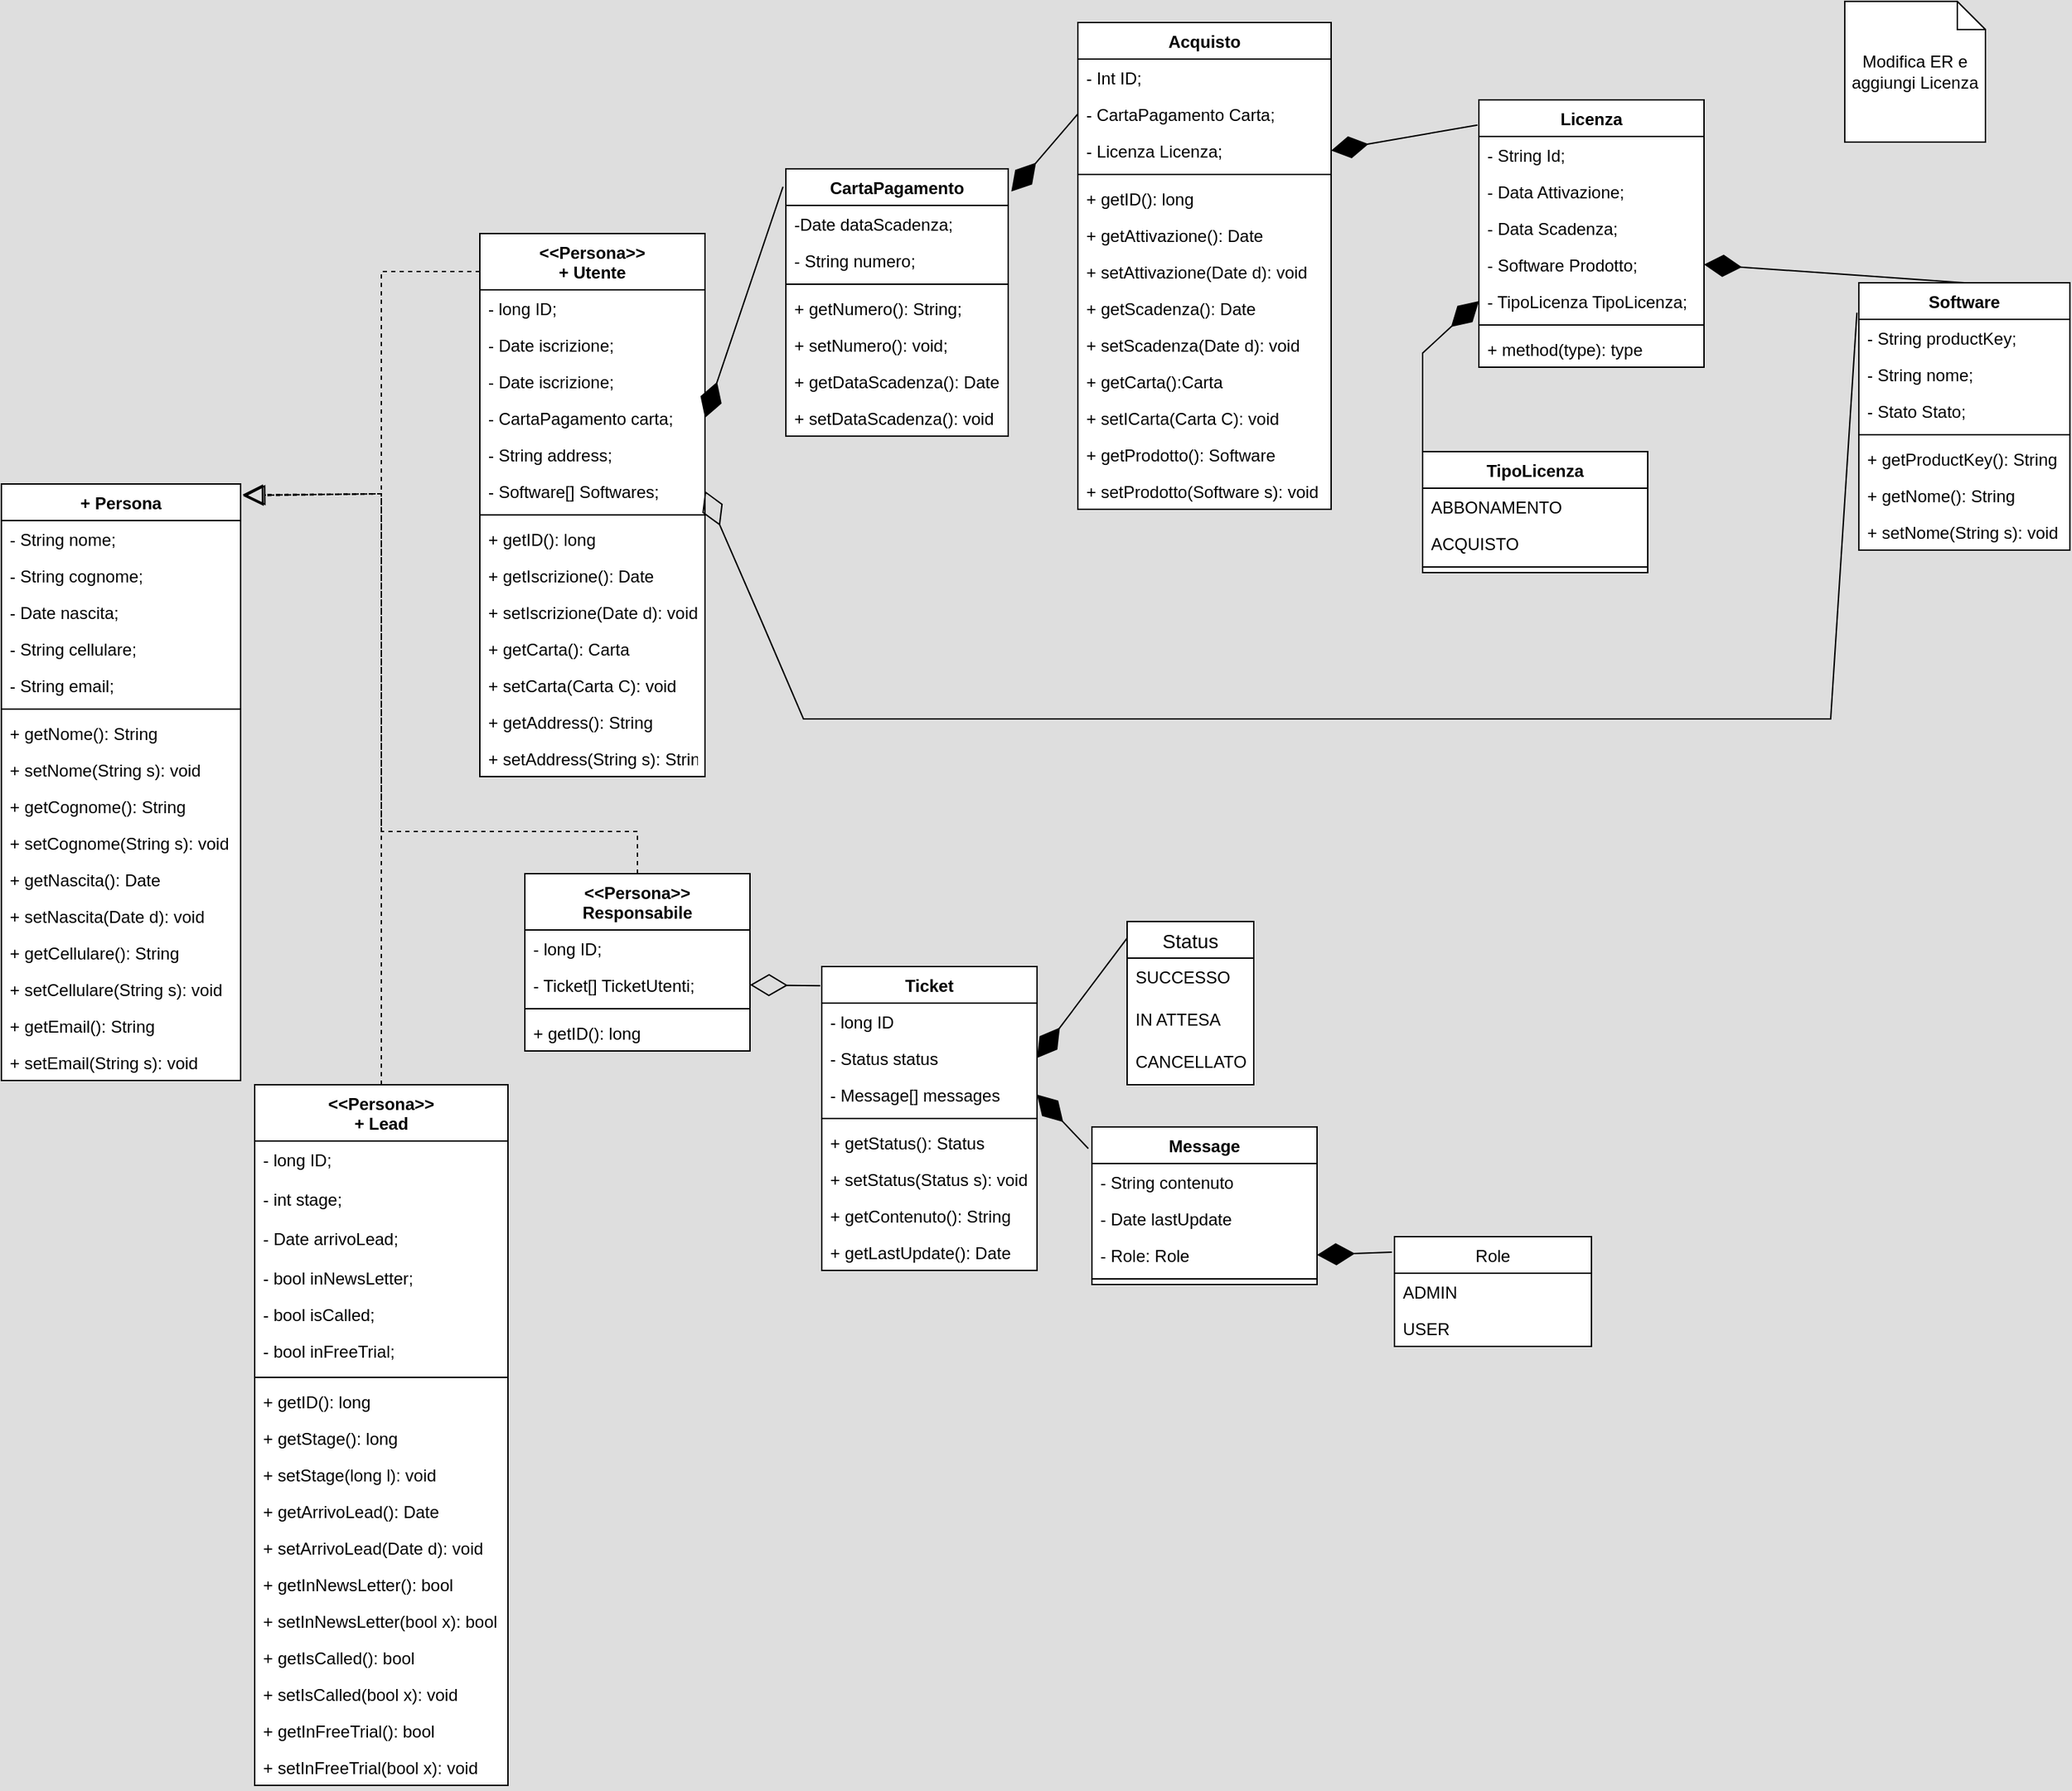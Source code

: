 <mxfile version="20.3.0" type="device" pages="2"><diagram id="IK3vK0G0o9EoGy9rTxzb" name="UML"><mxGraphModel dx="1025" dy="1028" grid="1" gridSize="10" guides="1" tooltips="1" connect="1" arrows="1" fold="1" page="0" pageScale="1" pageWidth="827" pageHeight="1169" background="#DEDEDE" math="0" shadow="0"><root><mxCell id="0"/><mxCell id="1" parent="0"/><mxCell id="DQ0m8PBiavSU6GINNRi6-1" value="+ Persona" style="swimlane;fontStyle=1;align=center;verticalAlign=top;childLayout=stackLayout;horizontal=1;startSize=26;horizontalStack=0;resizeParent=1;resizeParentMax=0;resizeLast=0;collapsible=1;marginBottom=0;swimlaneFillColor=default;" parent="1" vertex="1"><mxGeometry x="30" y="193" width="170" height="424" as="geometry"><mxRectangle x="80" y="110" width="90" height="30" as="alternateBounds"/></mxGeometry></mxCell><mxCell id="DQ0m8PBiavSU6GINNRi6-2" value="- String nome;" style="text;strokeColor=none;fillColor=none;align=left;verticalAlign=top;spacingLeft=4;spacingRight=4;overflow=hidden;rotatable=0;points=[[0,0.5],[1,0.5]];portConstraint=eastwest;" parent="DQ0m8PBiavSU6GINNRi6-1" vertex="1"><mxGeometry y="26" width="170" height="26" as="geometry"/></mxCell><mxCell id="DQ0m8PBiavSU6GINNRi6-8" value="- String cognome;" style="text;strokeColor=none;fillColor=none;align=left;verticalAlign=top;spacingLeft=4;spacingRight=4;overflow=hidden;rotatable=0;points=[[0,0.5],[1,0.5]];portConstraint=eastwest;" parent="DQ0m8PBiavSU6GINNRi6-1" vertex="1"><mxGeometry y="52" width="170" height="26" as="geometry"/></mxCell><mxCell id="DQ0m8PBiavSU6GINNRi6-6" value="- Date nascita;" style="text;strokeColor=none;fillColor=none;align=left;verticalAlign=top;spacingLeft=4;spacingRight=4;overflow=hidden;rotatable=0;points=[[0,0.5],[1,0.5]];portConstraint=eastwest;" parent="DQ0m8PBiavSU6GINNRi6-1" vertex="1"><mxGeometry y="78" width="170" height="26" as="geometry"/></mxCell><mxCell id="DQ0m8PBiavSU6GINNRi6-5" value="- String cellulare;" style="text;strokeColor=none;fillColor=none;align=left;verticalAlign=top;spacingLeft=4;spacingRight=4;overflow=hidden;rotatable=0;points=[[0,0.5],[1,0.5]];portConstraint=eastwest;" parent="DQ0m8PBiavSU6GINNRi6-1" vertex="1"><mxGeometry y="104" width="170" height="26" as="geometry"/></mxCell><mxCell id="DQ0m8PBiavSU6GINNRi6-13" value="- String email;" style="text;strokeColor=none;fillColor=none;align=left;verticalAlign=top;spacingLeft=4;spacingRight=4;overflow=hidden;rotatable=0;points=[[0,0.5],[1,0.5]];portConstraint=eastwest;" parent="DQ0m8PBiavSU6GINNRi6-1" vertex="1"><mxGeometry y="130" width="170" height="26" as="geometry"/></mxCell><mxCell id="DQ0m8PBiavSU6GINNRi6-3" value="" style="line;strokeWidth=1;fillColor=none;align=left;verticalAlign=middle;spacingTop=-1;spacingLeft=3;spacingRight=3;rotatable=0;labelPosition=right;points=[];portConstraint=eastwest;strokeColor=inherit;" parent="DQ0m8PBiavSU6GINNRi6-1" vertex="1"><mxGeometry y="156" width="170" height="8" as="geometry"/></mxCell><mxCell id="DQ0m8PBiavSU6GINNRi6-10" value="+ getNome(): String" style="text;strokeColor=none;fillColor=none;align=left;verticalAlign=top;spacingLeft=4;spacingRight=4;overflow=hidden;rotatable=0;points=[[0,0.5],[1,0.5]];portConstraint=eastwest;" parent="DQ0m8PBiavSU6GINNRi6-1" vertex="1"><mxGeometry y="164" width="170" height="26" as="geometry"/></mxCell><mxCell id="DQ0m8PBiavSU6GINNRi6-11" value="+ setNome(String s): void" style="text;strokeColor=none;fillColor=none;align=left;verticalAlign=top;spacingLeft=4;spacingRight=4;overflow=hidden;rotatable=0;points=[[0,0.5],[1,0.5]];portConstraint=eastwest;" parent="DQ0m8PBiavSU6GINNRi6-1" vertex="1"><mxGeometry y="190" width="170" height="26" as="geometry"/></mxCell><mxCell id="DQ0m8PBiavSU6GINNRi6-15" value="+ getCognome(): String" style="text;strokeColor=none;fillColor=none;align=left;verticalAlign=top;spacingLeft=4;spacingRight=4;overflow=hidden;rotatable=0;points=[[0,0.5],[1,0.5]];portConstraint=eastwest;" parent="DQ0m8PBiavSU6GINNRi6-1" vertex="1"><mxGeometry y="216" width="170" height="26" as="geometry"/></mxCell><mxCell id="DQ0m8PBiavSU6GINNRi6-16" value="+ setCognome(String s): void" style="text;strokeColor=none;fillColor=none;align=left;verticalAlign=top;spacingLeft=4;spacingRight=4;overflow=hidden;rotatable=0;points=[[0,0.5],[1,0.5]];portConstraint=eastwest;" parent="DQ0m8PBiavSU6GINNRi6-1" vertex="1"><mxGeometry y="242" width="170" height="26" as="geometry"/></mxCell><mxCell id="DQ0m8PBiavSU6GINNRi6-17" value="+ getNascita(): Date" style="text;strokeColor=none;fillColor=none;align=left;verticalAlign=top;spacingLeft=4;spacingRight=4;overflow=hidden;rotatable=0;points=[[0,0.5],[1,0.5]];portConstraint=eastwest;" parent="DQ0m8PBiavSU6GINNRi6-1" vertex="1"><mxGeometry y="268" width="170" height="26" as="geometry"/></mxCell><mxCell id="DQ0m8PBiavSU6GINNRi6-18" value="+ setNascita(Date d): void" style="text;strokeColor=none;fillColor=none;align=left;verticalAlign=top;spacingLeft=4;spacingRight=4;overflow=hidden;rotatable=0;points=[[0,0.5],[1,0.5]];portConstraint=eastwest;" parent="DQ0m8PBiavSU6GINNRi6-1" vertex="1"><mxGeometry y="294" width="170" height="26" as="geometry"/></mxCell><mxCell id="DQ0m8PBiavSU6GINNRi6-19" value="+ getCellulare(): String" style="text;strokeColor=none;fillColor=none;align=left;verticalAlign=top;spacingLeft=4;spacingRight=4;overflow=hidden;rotatable=0;points=[[0,0.5],[1,0.5]];portConstraint=eastwest;" parent="DQ0m8PBiavSU6GINNRi6-1" vertex="1"><mxGeometry y="320" width="170" height="26" as="geometry"/></mxCell><mxCell id="DQ0m8PBiavSU6GINNRi6-20" value="+ setCellulare(String s): void" style="text;strokeColor=none;fillColor=none;align=left;verticalAlign=top;spacingLeft=4;spacingRight=4;overflow=hidden;rotatable=0;points=[[0,0.5],[1,0.5]];portConstraint=eastwest;" parent="DQ0m8PBiavSU6GINNRi6-1" vertex="1"><mxGeometry y="346" width="170" height="26" as="geometry"/></mxCell><mxCell id="DQ0m8PBiavSU6GINNRi6-21" value="+ getEmail(): String" style="text;strokeColor=none;fillColor=none;align=left;verticalAlign=top;spacingLeft=4;spacingRight=4;overflow=hidden;rotatable=0;points=[[0,0.5],[1,0.5]];portConstraint=eastwest;" parent="DQ0m8PBiavSU6GINNRi6-1" vertex="1"><mxGeometry y="372" width="170" height="26" as="geometry"/></mxCell><mxCell id="DQ0m8PBiavSU6GINNRi6-22" value="+ setEmail(String s): void" style="text;strokeColor=none;fillColor=none;align=left;verticalAlign=top;spacingLeft=4;spacingRight=4;overflow=hidden;rotatable=0;points=[[0,0.5],[1,0.5]];portConstraint=eastwest;" parent="DQ0m8PBiavSU6GINNRi6-1" vertex="1"><mxGeometry y="398" width="170" height="26" as="geometry"/></mxCell><mxCell id="DQ0m8PBiavSU6GINNRi6-25" value="&lt;&lt;Persona&gt;&gt;&#10;+ Utente" style="swimlane;fontStyle=1;align=center;verticalAlign=top;childLayout=stackLayout;horizontal=1;startSize=40;horizontalStack=0;resizeParent=1;resizeParentMax=0;resizeLast=0;collapsible=1;marginBottom=0;fillColor=#FFFFFF;gradientColor=none;swimlaneFillColor=default;" parent="1" vertex="1"><mxGeometry x="370" y="15" width="160" height="386" as="geometry"/></mxCell><mxCell id="DQ0m8PBiavSU6GINNRi6-31" value="- long ID;" style="text;strokeColor=none;fillColor=none;align=left;verticalAlign=top;spacingLeft=4;spacingRight=4;overflow=hidden;rotatable=0;points=[[0,0.5],[1,0.5]];portConstraint=eastwest;" parent="DQ0m8PBiavSU6GINNRi6-25" vertex="1"><mxGeometry y="40" width="160" height="26" as="geometry"/></mxCell><mxCell id="DQ0m8PBiavSU6GINNRi6-26" value="- Date iscrizione;" style="text;align=left;verticalAlign=top;spacingLeft=4;spacingRight=4;overflow=hidden;rotatable=0;points=[[0,0.5],[1,0.5]];portConstraint=eastwest;" parent="DQ0m8PBiavSU6GINNRi6-25" vertex="1"><mxGeometry y="66" width="160" height="26" as="geometry"/></mxCell><mxCell id="DQ0m8PBiavSU6GINNRi6-55" value="- Date iscrizione;" style="text;strokeColor=none;fillColor=none;align=left;verticalAlign=top;spacingLeft=4;spacingRight=4;overflow=hidden;rotatable=0;points=[[0,0.5],[1,0.5]];portConstraint=eastwest;" parent="DQ0m8PBiavSU6GINNRi6-25" vertex="1"><mxGeometry y="92" width="160" height="26" as="geometry"/></mxCell><mxCell id="DQ0m8PBiavSU6GINNRi6-65" value="- CartaPagamento carta;" style="text;strokeColor=none;fillColor=none;align=left;verticalAlign=top;spacingLeft=4;spacingRight=4;overflow=hidden;rotatable=0;points=[[0,0.5],[1,0.5]];portConstraint=eastwest;" parent="DQ0m8PBiavSU6GINNRi6-25" vertex="1"><mxGeometry y="118" width="160" height="26" as="geometry"/></mxCell><mxCell id="DQ0m8PBiavSU6GINNRi6-12" value="- String address;" style="text;strokeColor=none;fillColor=none;align=left;verticalAlign=top;spacingLeft=4;spacingRight=4;overflow=hidden;rotatable=0;points=[[0,0.5],[1,0.5]];portConstraint=eastwest;" parent="DQ0m8PBiavSU6GINNRi6-25" vertex="1"><mxGeometry y="144" width="160" height="26" as="geometry"/></mxCell><mxCell id="0s8G2xlcsdHce_y0u6r5-20" value="- Software[] Softwares;" style="text;strokeColor=none;fillColor=none;align=left;verticalAlign=top;spacingLeft=4;spacingRight=4;overflow=hidden;rotatable=0;points=[[0,0.5],[1,0.5]];portConstraint=eastwest;" parent="DQ0m8PBiavSU6GINNRi6-25" vertex="1"><mxGeometry y="170" width="160" height="26" as="geometry"/></mxCell><mxCell id="DQ0m8PBiavSU6GINNRi6-27" value="" style="line;strokeWidth=1;fillColor=none;align=left;verticalAlign=middle;spacingTop=-1;spacingLeft=3;spacingRight=3;rotatable=0;labelPosition=right;points=[];portConstraint=eastwest;strokeColor=inherit;" parent="DQ0m8PBiavSU6GINNRi6-25" vertex="1"><mxGeometry y="196" width="160" height="8" as="geometry"/></mxCell><mxCell id="DQ0m8PBiavSU6GINNRi6-32" value="+ getID(): long" style="text;strokeColor=none;fillColor=none;align=left;verticalAlign=top;spacingLeft=4;spacingRight=4;overflow=hidden;rotatable=0;points=[[0,0.5],[1,0.5]];portConstraint=eastwest;" parent="DQ0m8PBiavSU6GINNRi6-25" vertex="1"><mxGeometry y="204" width="160" height="26" as="geometry"/></mxCell><mxCell id="DQ0m8PBiavSU6GINNRi6-28" value="+ getIscrizione(): Date" style="text;strokeColor=none;fillColor=none;align=left;verticalAlign=top;spacingLeft=4;spacingRight=4;overflow=hidden;rotatable=0;points=[[0,0.5],[1,0.5]];portConstraint=eastwest;" parent="DQ0m8PBiavSU6GINNRi6-25" vertex="1"><mxGeometry y="230" width="160" height="26" as="geometry"/></mxCell><mxCell id="DQ0m8PBiavSU6GINNRi6-33" value="+ setIscrizione(Date d): void" style="text;strokeColor=none;fillColor=none;align=left;verticalAlign=top;spacingLeft=4;spacingRight=4;overflow=hidden;rotatable=0;points=[[0,0.5],[1,0.5]];portConstraint=eastwest;" parent="DQ0m8PBiavSU6GINNRi6-25" vertex="1"><mxGeometry y="256" width="160" height="26" as="geometry"/></mxCell><mxCell id="DQ0m8PBiavSU6GINNRi6-90" value="+ getCarta(): Carta" style="text;strokeColor=none;fillColor=none;align=left;verticalAlign=top;spacingLeft=4;spacingRight=4;overflow=hidden;rotatable=0;points=[[0,0.5],[1,0.5]];portConstraint=eastwest;" parent="DQ0m8PBiavSU6GINNRi6-25" vertex="1"><mxGeometry y="282" width="160" height="26" as="geometry"/></mxCell><mxCell id="DQ0m8PBiavSU6GINNRi6-91" value="+ setCarta(Carta C): void" style="text;strokeColor=none;fillColor=none;align=left;verticalAlign=top;spacingLeft=4;spacingRight=4;overflow=hidden;rotatable=0;points=[[0,0.5],[1,0.5]];portConstraint=eastwest;" parent="DQ0m8PBiavSU6GINNRi6-25" vertex="1"><mxGeometry y="308" width="160" height="26" as="geometry"/></mxCell><mxCell id="DQ0m8PBiavSU6GINNRi6-23" value="+ getAddress(): String" style="text;strokeColor=none;fillColor=none;align=left;verticalAlign=top;spacingLeft=4;spacingRight=4;overflow=hidden;rotatable=0;points=[[0,0.5],[1,0.5]];portConstraint=eastwest;" parent="DQ0m8PBiavSU6GINNRi6-25" vertex="1"><mxGeometry y="334" width="160" height="26" as="geometry"/></mxCell><mxCell id="DQ0m8PBiavSU6GINNRi6-24" value="+ setAddress(String s): String" style="text;strokeColor=none;fillColor=none;align=left;verticalAlign=top;spacingLeft=4;spacingRight=4;overflow=hidden;rotatable=0;points=[[0,0.5],[1,0.5]];portConstraint=eastwest;" parent="DQ0m8PBiavSU6GINNRi6-25" vertex="1"><mxGeometry y="360" width="160" height="26" as="geometry"/></mxCell><mxCell id="DQ0m8PBiavSU6GINNRi6-29" value="" style="endArrow=block;dashed=1;endFill=0;endSize=12;html=1;rounded=0;exitX=0;exitY=0.07;exitDx=0;exitDy=0;exitPerimeter=0;entryX=1.008;entryY=0.018;entryDx=0;entryDy=0;entryPerimeter=0;" parent="1" source="DQ0m8PBiavSU6GINNRi6-25" target="DQ0m8PBiavSU6GINNRi6-1" edge="1"><mxGeometry width="160" relative="1" as="geometry"><mxPoint x="240" y="390" as="sourcePoint"/><mxPoint x="240" y="210" as="targetPoint"/><Array as="points"><mxPoint x="300" y="42"/><mxPoint x="300" y="200"/></Array></mxGeometry></mxCell><mxCell id="DQ0m8PBiavSU6GINNRi6-34" value="&lt;&lt;Persona&gt;&gt;&#10;+ Lead" style="swimlane;fontStyle=1;align=center;verticalAlign=top;childLayout=stackLayout;horizontal=1;startSize=40;horizontalStack=0;resizeParent=1;resizeParentMax=0;resizeLast=0;collapsible=1;marginBottom=0;swimlaneFillColor=default;" parent="1" vertex="1"><mxGeometry x="210" y="620" width="180" height="498" as="geometry"/></mxCell><mxCell id="DQ0m8PBiavSU6GINNRi6-45" value="- long ID;" style="text;strokeColor=none;fillColor=none;align=left;verticalAlign=top;spacingLeft=4;spacingRight=4;overflow=hidden;rotatable=0;points=[[0,0.5],[1,0.5]];portConstraint=eastwest;" parent="DQ0m8PBiavSU6GINNRi6-34" vertex="1"><mxGeometry y="40" width="180" height="28" as="geometry"/></mxCell><mxCell id="DQ0m8PBiavSU6GINNRi6-41" value="- int stage;" style="text;strokeColor=none;fillColor=none;align=left;verticalAlign=top;spacingLeft=4;spacingRight=4;overflow=hidden;rotatable=0;points=[[0,0.5],[1,0.5]];portConstraint=eastwest;" parent="DQ0m8PBiavSU6GINNRi6-34" vertex="1"><mxGeometry y="68" width="180" height="28" as="geometry"/></mxCell><mxCell id="DQ0m8PBiavSU6GINNRi6-42" value="- Date arrivoLead;" style="text;strokeColor=none;fillColor=none;align=left;verticalAlign=top;spacingLeft=4;spacingRight=4;overflow=hidden;rotatable=0;points=[[0,0.5],[1,0.5]];portConstraint=eastwest;" parent="DQ0m8PBiavSU6GINNRi6-34" vertex="1"><mxGeometry y="96" width="180" height="28" as="geometry"/></mxCell><mxCell id="DQ0m8PBiavSU6GINNRi6-35" value="- bool inNewsLetter;" style="text;strokeColor=none;fillColor=none;align=left;verticalAlign=top;spacingLeft=4;spacingRight=4;overflow=hidden;rotatable=0;points=[[0,0.5],[1,0.5]];portConstraint=eastwest;" parent="DQ0m8PBiavSU6GINNRi6-34" vertex="1"><mxGeometry y="124" width="180" height="26" as="geometry"/></mxCell><mxCell id="DQ0m8PBiavSU6GINNRi6-40" value="- bool isCalled;" style="text;strokeColor=none;fillColor=none;align=left;verticalAlign=top;spacingLeft=4;spacingRight=4;overflow=hidden;rotatable=0;points=[[0,0.5],[1,0.5]];portConstraint=eastwest;" parent="DQ0m8PBiavSU6GINNRi6-34" vertex="1"><mxGeometry y="150" width="180" height="26" as="geometry"/></mxCell><mxCell id="DQ0m8PBiavSU6GINNRi6-39" value="- bool inFreeTrial;" style="text;strokeColor=none;fillColor=none;align=left;verticalAlign=top;spacingLeft=4;spacingRight=4;overflow=hidden;rotatable=0;points=[[0,0.5],[1,0.5]];portConstraint=eastwest;" parent="DQ0m8PBiavSU6GINNRi6-34" vertex="1"><mxGeometry y="176" width="180" height="28" as="geometry"/></mxCell><mxCell id="DQ0m8PBiavSU6GINNRi6-36" value="" style="line;strokeWidth=1;fillColor=none;align=left;verticalAlign=middle;spacingTop=-1;spacingLeft=3;spacingRight=3;rotatable=0;labelPosition=right;points=[];portConstraint=eastwest;strokeColor=inherit;" parent="DQ0m8PBiavSU6GINNRi6-34" vertex="1"><mxGeometry y="204" width="180" height="8" as="geometry"/></mxCell><mxCell id="DQ0m8PBiavSU6GINNRi6-46" value="+ getID(): long" style="text;strokeColor=none;fillColor=none;align=left;verticalAlign=top;spacingLeft=4;spacingRight=4;overflow=hidden;rotatable=0;points=[[0,0.5],[1,0.5]];portConstraint=eastwest;" parent="DQ0m8PBiavSU6GINNRi6-34" vertex="1"><mxGeometry y="212" width="180" height="26" as="geometry"/></mxCell><mxCell id="DQ0m8PBiavSU6GINNRi6-37" value="+ getStage(): long" style="text;strokeColor=none;fillColor=none;align=left;verticalAlign=top;spacingLeft=4;spacingRight=4;overflow=hidden;rotatable=0;points=[[0,0.5],[1,0.5]];portConstraint=eastwest;" parent="DQ0m8PBiavSU6GINNRi6-34" vertex="1"><mxGeometry y="238" width="180" height="26" as="geometry"/></mxCell><mxCell id="DQ0m8PBiavSU6GINNRi6-47" value="+ setStage(long l): void" style="text;strokeColor=none;fillColor=none;align=left;verticalAlign=top;spacingLeft=4;spacingRight=4;overflow=hidden;rotatable=0;points=[[0,0.5],[1,0.5]];portConstraint=eastwest;" parent="DQ0m8PBiavSU6GINNRi6-34" vertex="1"><mxGeometry y="264" width="180" height="26" as="geometry"/></mxCell><mxCell id="DQ0m8PBiavSU6GINNRi6-44" value="+ getArrivoLead(): Date" style="text;strokeColor=none;fillColor=none;align=left;verticalAlign=top;spacingLeft=4;spacingRight=4;overflow=hidden;rotatable=0;points=[[0,0.5],[1,0.5]];portConstraint=eastwest;" parent="DQ0m8PBiavSU6GINNRi6-34" vertex="1"><mxGeometry y="290" width="180" height="26" as="geometry"/></mxCell><mxCell id="DQ0m8PBiavSU6GINNRi6-48" value="+ setArrivoLead(Date d): void" style="text;strokeColor=none;fillColor=none;align=left;verticalAlign=top;spacingLeft=4;spacingRight=4;overflow=hidden;rotatable=0;points=[[0,0.5],[1,0.5]];portConstraint=eastwest;" parent="DQ0m8PBiavSU6GINNRi6-34" vertex="1"><mxGeometry y="316" width="180" height="26" as="geometry"/></mxCell><mxCell id="DQ0m8PBiavSU6GINNRi6-49" value="+ getInNewsLetter(): bool" style="text;strokeColor=none;fillColor=none;align=left;verticalAlign=top;spacingLeft=4;spacingRight=4;overflow=hidden;rotatable=0;points=[[0,0.5],[1,0.5]];portConstraint=eastwest;" parent="DQ0m8PBiavSU6GINNRi6-34" vertex="1"><mxGeometry y="342" width="180" height="26" as="geometry"/></mxCell><mxCell id="DQ0m8PBiavSU6GINNRi6-50" value="+ setInNewsLetter(bool x): bool" style="text;strokeColor=none;fillColor=none;align=left;verticalAlign=top;spacingLeft=4;spacingRight=4;overflow=hidden;rotatable=0;points=[[0,0.5],[1,0.5]];portConstraint=eastwest;" parent="DQ0m8PBiavSU6GINNRi6-34" vertex="1"><mxGeometry y="368" width="180" height="26" as="geometry"/></mxCell><mxCell id="DQ0m8PBiavSU6GINNRi6-51" value="+ getIsCalled(): bool" style="text;strokeColor=none;fillColor=none;align=left;verticalAlign=top;spacingLeft=4;spacingRight=4;overflow=hidden;rotatable=0;points=[[0,0.5],[1,0.5]];portConstraint=eastwest;" parent="DQ0m8PBiavSU6GINNRi6-34" vertex="1"><mxGeometry y="394" width="180" height="26" as="geometry"/></mxCell><mxCell id="DQ0m8PBiavSU6GINNRi6-52" value="+ setIsCalled(bool x): void" style="text;strokeColor=none;fillColor=none;align=left;verticalAlign=top;spacingLeft=4;spacingRight=4;overflow=hidden;rotatable=0;points=[[0,0.5],[1,0.5]];portConstraint=eastwest;" parent="DQ0m8PBiavSU6GINNRi6-34" vertex="1"><mxGeometry y="420" width="180" height="26" as="geometry"/></mxCell><mxCell id="DQ0m8PBiavSU6GINNRi6-54" value="+ getInFreeTrial(): bool" style="text;strokeColor=none;fillColor=none;align=left;verticalAlign=top;spacingLeft=4;spacingRight=4;overflow=hidden;rotatable=0;points=[[0,0.5],[1,0.5]];portConstraint=eastwest;" parent="DQ0m8PBiavSU6GINNRi6-34" vertex="1"><mxGeometry y="446" width="180" height="26" as="geometry"/></mxCell><mxCell id="DQ0m8PBiavSU6GINNRi6-53" value="+ setInFreeTrial(bool x): void" style="text;strokeColor=none;fillColor=none;align=left;verticalAlign=top;spacingLeft=4;spacingRight=4;overflow=hidden;rotatable=0;points=[[0,0.5],[1,0.5]];portConstraint=eastwest;" parent="DQ0m8PBiavSU6GINNRi6-34" vertex="1"><mxGeometry y="472" width="180" height="26" as="geometry"/></mxCell><mxCell id="DQ0m8PBiavSU6GINNRi6-43" value="" style="endArrow=block;dashed=1;endFill=0;endSize=12;html=1;rounded=0;entryX=1.01;entryY=0.02;entryDx=0;entryDy=0;entryPerimeter=0;" parent="1" source="DQ0m8PBiavSU6GINNRi6-34" target="DQ0m8PBiavSU6GINNRi6-1" edge="1"><mxGeometry width="160" relative="1" as="geometry"><mxPoint x="240" y="380" as="sourcePoint"/><mxPoint x="400" y="380" as="targetPoint"/><Array as="points"><mxPoint x="300" y="200"/></Array></mxGeometry></mxCell><mxCell id="DQ0m8PBiavSU6GINNRi6-56" value="CartaPagamento" style="swimlane;fontStyle=1;childLayout=stackLayout;horizontal=1;startSize=26;fillColor=default;horizontalStack=0;resizeParent=1;resizeParentMax=0;resizeLast=0;collapsible=1;marginBottom=0;swimlaneFillColor=default;" parent="1" vertex="1"><mxGeometry x="587.5" y="-31" width="158" height="190" as="geometry"/></mxCell><mxCell id="DQ0m8PBiavSU6GINNRi6-57" value="-Date dataScadenza;" style="text;strokeColor=none;fillColor=none;align=left;verticalAlign=top;spacingLeft=4;spacingRight=4;overflow=hidden;rotatable=0;points=[[0,0.5],[1,0.5]];portConstraint=eastwest;" parent="DQ0m8PBiavSU6GINNRi6-56" vertex="1"><mxGeometry y="26" width="158" height="26" as="geometry"/></mxCell><mxCell id="DQ0m8PBiavSU6GINNRi6-58" value="- String numero;" style="text;strokeColor=none;fillColor=none;align=left;verticalAlign=top;spacingLeft=4;spacingRight=4;overflow=hidden;rotatable=0;points=[[0,0.5],[1,0.5]];portConstraint=eastwest;" parent="DQ0m8PBiavSU6GINNRi6-56" vertex="1"><mxGeometry y="52" width="158" height="26" as="geometry"/></mxCell><mxCell id="DQ0m8PBiavSU6GINNRi6-61" value="" style="line;strokeWidth=1;fillColor=none;align=left;verticalAlign=middle;spacingTop=-1;spacingLeft=3;spacingRight=3;rotatable=0;labelPosition=right;points=[];portConstraint=eastwest;strokeColor=inherit;" parent="DQ0m8PBiavSU6GINNRi6-56" vertex="1"><mxGeometry y="78" width="158" height="8" as="geometry"/></mxCell><mxCell id="DQ0m8PBiavSU6GINNRi6-60" value="+ getNumero(): String;" style="text;strokeColor=none;fillColor=none;align=left;verticalAlign=top;spacingLeft=4;spacingRight=4;overflow=hidden;rotatable=0;points=[[0,0.5],[1,0.5]];portConstraint=eastwest;" parent="DQ0m8PBiavSU6GINNRi6-56" vertex="1"><mxGeometry y="86" width="158" height="26" as="geometry"/></mxCell><mxCell id="DQ0m8PBiavSU6GINNRi6-62" value="+ setNumero(): void;" style="text;strokeColor=none;fillColor=none;align=left;verticalAlign=top;spacingLeft=4;spacingRight=4;overflow=hidden;rotatable=0;points=[[0,0.5],[1,0.5]];portConstraint=eastwest;" parent="DQ0m8PBiavSU6GINNRi6-56" vertex="1"><mxGeometry y="112" width="158" height="26" as="geometry"/></mxCell><mxCell id="DQ0m8PBiavSU6GINNRi6-64" value="+ getDataScadenza(): Date" style="text;strokeColor=none;fillColor=none;align=left;verticalAlign=top;spacingLeft=4;spacingRight=4;overflow=hidden;rotatable=0;points=[[0,0.5],[1,0.5]];portConstraint=eastwest;" parent="DQ0m8PBiavSU6GINNRi6-56" vertex="1"><mxGeometry y="138" width="158" height="26" as="geometry"/></mxCell><mxCell id="DQ0m8PBiavSU6GINNRi6-63" value="+ setDataScadenza(): void" style="text;strokeColor=none;fillColor=none;align=left;verticalAlign=top;spacingLeft=4;spacingRight=4;overflow=hidden;rotatable=0;points=[[0,0.5],[1,0.5]];portConstraint=eastwest;" parent="DQ0m8PBiavSU6GINNRi6-56" vertex="1"><mxGeometry y="164" width="158" height="26" as="geometry"/></mxCell><mxCell id="DQ0m8PBiavSU6GINNRi6-67" value="" style="endArrow=diamondThin;endFill=1;endSize=24;html=1;rounded=0;entryX=1;entryY=0.5;entryDx=0;entryDy=0;exitX=-0.013;exitY=0.067;exitDx=0;exitDy=0;exitPerimeter=0;" parent="1" source="DQ0m8PBiavSU6GINNRi6-56" target="DQ0m8PBiavSU6GINNRi6-65" edge="1"><mxGeometry width="160" relative="1" as="geometry"><mxPoint x="590" y="190" as="sourcePoint"/><mxPoint x="650" y="270" as="targetPoint"/></mxGeometry></mxCell><mxCell id="DQ0m8PBiavSU6GINNRi6-68" value="Software" style="swimlane;fontStyle=1;align=center;verticalAlign=top;childLayout=stackLayout;horizontal=1;startSize=26;horizontalStack=0;resizeParent=1;resizeParentMax=0;resizeLast=0;collapsible=1;marginBottom=0;swimlaneFillColor=default;" parent="1" vertex="1"><mxGeometry x="1350" y="50" width="150" height="190" as="geometry"/></mxCell><mxCell id="DQ0m8PBiavSU6GINNRi6-69" value="- String productKey;" style="text;strokeColor=none;fillColor=none;align=left;verticalAlign=top;spacingLeft=4;spacingRight=4;overflow=hidden;rotatable=0;points=[[0,0.5],[1,0.5]];portConstraint=eastwest;" parent="DQ0m8PBiavSU6GINNRi6-68" vertex="1"><mxGeometry y="26" width="150" height="26" as="geometry"/></mxCell><mxCell id="DQ0m8PBiavSU6GINNRi6-72" value="- String nome;" style="text;strokeColor=none;fillColor=none;align=left;verticalAlign=top;spacingLeft=4;spacingRight=4;overflow=hidden;rotatable=0;points=[[0,0.5],[1,0.5]];portConstraint=eastwest;" parent="DQ0m8PBiavSU6GINNRi6-68" vertex="1"><mxGeometry y="52" width="150" height="26" as="geometry"/></mxCell><mxCell id="Jy9t5RduC4Z_pIyjX_z4-8" value="- Stato Stato;" style="text;strokeColor=none;fillColor=none;align=left;verticalAlign=top;spacingLeft=4;spacingRight=4;overflow=hidden;rotatable=0;points=[[0,0.5],[1,0.5]];portConstraint=eastwest;" vertex="1" parent="DQ0m8PBiavSU6GINNRi6-68"><mxGeometry y="78" width="150" height="26" as="geometry"/></mxCell><mxCell id="DQ0m8PBiavSU6GINNRi6-70" value="" style="line;strokeWidth=1;fillColor=none;align=left;verticalAlign=middle;spacingTop=-1;spacingLeft=3;spacingRight=3;rotatable=0;labelPosition=right;points=[];portConstraint=eastwest;strokeColor=inherit;" parent="DQ0m8PBiavSU6GINNRi6-68" vertex="1"><mxGeometry y="104" width="150" height="8" as="geometry"/></mxCell><mxCell id="DQ0m8PBiavSU6GINNRi6-71" value="+ getProductKey(): String" style="text;strokeColor=none;fillColor=none;align=left;verticalAlign=top;spacingLeft=4;spacingRight=4;overflow=hidden;rotatable=0;points=[[0,0.5],[1,0.5]];portConstraint=eastwest;" parent="DQ0m8PBiavSU6GINNRi6-68" vertex="1"><mxGeometry y="112" width="150" height="26" as="geometry"/></mxCell><mxCell id="DQ0m8PBiavSU6GINNRi6-73" value="+ getNome(): String" style="text;strokeColor=none;fillColor=none;align=left;verticalAlign=top;spacingLeft=4;spacingRight=4;overflow=hidden;rotatable=0;points=[[0,0.5],[1,0.5]];portConstraint=eastwest;" parent="DQ0m8PBiavSU6GINNRi6-68" vertex="1"><mxGeometry y="138" width="150" height="26" as="geometry"/></mxCell><mxCell id="DQ0m8PBiavSU6GINNRi6-74" value="+ setNome(String s): void" style="text;strokeColor=none;fillColor=none;align=left;verticalAlign=top;spacingLeft=4;spacingRight=4;overflow=hidden;rotatable=0;points=[[0,0.5],[1,0.5]];portConstraint=eastwest;" parent="DQ0m8PBiavSU6GINNRi6-68" vertex="1"><mxGeometry y="164" width="150" height="26" as="geometry"/></mxCell><mxCell id="DQ0m8PBiavSU6GINNRi6-76" value="Acquisto" style="swimlane;fontStyle=1;align=center;verticalAlign=top;childLayout=stackLayout;horizontal=1;startSize=26;horizontalStack=0;resizeParent=1;resizeParentMax=0;resizeLast=0;collapsible=1;marginBottom=0;swimlaneFillColor=default;" parent="1" vertex="1"><mxGeometry x="795" y="-135" width="180" height="346" as="geometry"/></mxCell><mxCell id="DQ0m8PBiavSU6GINNRi6-82" value="- Int ID;" style="text;strokeColor=none;fillColor=none;align=left;verticalAlign=top;spacingLeft=4;spacingRight=4;overflow=hidden;rotatable=0;points=[[0,0.5],[1,0.5]];portConstraint=eastwest;" parent="DQ0m8PBiavSU6GINNRi6-76" vertex="1"><mxGeometry y="26" width="180" height="26" as="geometry"/></mxCell><mxCell id="DQ0m8PBiavSU6GINNRi6-83" value="- CartaPagamento Carta;" style="text;strokeColor=none;fillColor=none;align=left;verticalAlign=top;spacingLeft=4;spacingRight=4;overflow=hidden;rotatable=0;points=[[0,0.5],[1,0.5]];portConstraint=eastwest;" parent="DQ0m8PBiavSU6GINNRi6-76" vertex="1"><mxGeometry y="52" width="180" height="26" as="geometry"/></mxCell><mxCell id="DQ0m8PBiavSU6GINNRi6-84" value="- Licenza Licenza;" style="text;strokeColor=none;fillColor=none;align=left;verticalAlign=top;spacingLeft=4;spacingRight=4;overflow=hidden;rotatable=0;points=[[0,0.5],[1,0.5]];portConstraint=eastwest;fontStyle=0" parent="DQ0m8PBiavSU6GINNRi6-76" vertex="1"><mxGeometry y="78" width="180" height="26" as="geometry"/></mxCell><mxCell id="DQ0m8PBiavSU6GINNRi6-78" value="" style="line;strokeWidth=1;fillColor=none;align=left;verticalAlign=middle;spacingTop=-1;spacingLeft=3;spacingRight=3;rotatable=0;labelPosition=right;points=[];portConstraint=eastwest;strokeColor=inherit;" parent="DQ0m8PBiavSU6GINNRi6-76" vertex="1"><mxGeometry y="104" width="180" height="8" as="geometry"/></mxCell><mxCell id="DQ0m8PBiavSU6GINNRi6-85" value="+ getID(): long" style="text;strokeColor=none;fillColor=none;align=left;verticalAlign=top;spacingLeft=4;spacingRight=4;overflow=hidden;rotatable=0;points=[[0,0.5],[1,0.5]];portConstraint=eastwest;" parent="DQ0m8PBiavSU6GINNRi6-76" vertex="1"><mxGeometry y="112" width="180" height="26" as="geometry"/></mxCell><mxCell id="DQ0m8PBiavSU6GINNRi6-86" value="+ getAttivazione(): Date" style="text;strokeColor=none;fillColor=none;align=left;verticalAlign=top;spacingLeft=4;spacingRight=4;overflow=hidden;rotatable=0;points=[[0,0.5],[1,0.5]];portConstraint=eastwest;" parent="DQ0m8PBiavSU6GINNRi6-76" vertex="1"><mxGeometry y="138" width="180" height="26" as="geometry"/></mxCell><mxCell id="DQ0m8PBiavSU6GINNRi6-87" value="+ setAttivazione(Date d): void" style="text;strokeColor=none;fillColor=none;align=left;verticalAlign=top;spacingLeft=4;spacingRight=4;overflow=hidden;rotatable=0;points=[[0,0.5],[1,0.5]];portConstraint=eastwest;" parent="DQ0m8PBiavSU6GINNRi6-76" vertex="1"><mxGeometry y="164" width="180" height="26" as="geometry"/></mxCell><mxCell id="DQ0m8PBiavSU6GINNRi6-88" value="+ getScadenza(): Date" style="text;strokeColor=none;fillColor=none;align=left;verticalAlign=top;spacingLeft=4;spacingRight=4;overflow=hidden;rotatable=0;points=[[0,0.5],[1,0.5]];portConstraint=eastwest;" parent="DQ0m8PBiavSU6GINNRi6-76" vertex="1"><mxGeometry y="190" width="180" height="26" as="geometry"/></mxCell><mxCell id="DQ0m8PBiavSU6GINNRi6-89" value="+ setScadenza(Date d): void" style="text;strokeColor=none;fillColor=none;align=left;verticalAlign=top;spacingLeft=4;spacingRight=4;overflow=hidden;rotatable=0;points=[[0,0.5],[1,0.5]];portConstraint=eastwest;" parent="DQ0m8PBiavSU6GINNRi6-76" vertex="1"><mxGeometry y="216" width="180" height="26" as="geometry"/></mxCell><mxCell id="DQ0m8PBiavSU6GINNRi6-92" value="+ getCarta():Carta" style="text;strokeColor=none;fillColor=none;align=left;verticalAlign=top;spacingLeft=4;spacingRight=4;overflow=hidden;rotatable=0;points=[[0,0.5],[1,0.5]];portConstraint=eastwest;" parent="DQ0m8PBiavSU6GINNRi6-76" vertex="1"><mxGeometry y="242" width="180" height="26" as="geometry"/></mxCell><mxCell id="DQ0m8PBiavSU6GINNRi6-95" value="+ setICarta(Carta C): void" style="text;strokeColor=none;fillColor=none;align=left;verticalAlign=top;spacingLeft=4;spacingRight=4;overflow=hidden;rotatable=0;points=[[0,0.5],[1,0.5]];portConstraint=eastwest;" parent="DQ0m8PBiavSU6GINNRi6-76" vertex="1"><mxGeometry y="268" width="180" height="26" as="geometry"/></mxCell><mxCell id="DQ0m8PBiavSU6GINNRi6-94" value="+ getProdotto(): Software" style="text;strokeColor=none;fillColor=none;align=left;verticalAlign=top;spacingLeft=4;spacingRight=4;overflow=hidden;rotatable=0;points=[[0,0.5],[1,0.5]];portConstraint=eastwest;" parent="DQ0m8PBiavSU6GINNRi6-76" vertex="1"><mxGeometry y="294" width="180" height="26" as="geometry"/></mxCell><mxCell id="DQ0m8PBiavSU6GINNRi6-93" value="+ setProdotto(Software s): void" style="text;strokeColor=none;fillColor=none;align=left;verticalAlign=top;spacingLeft=4;spacingRight=4;overflow=hidden;rotatable=0;points=[[0,0.5],[1,0.5]];portConstraint=eastwest;" parent="DQ0m8PBiavSU6GINNRi6-76" vertex="1"><mxGeometry y="320" width="180" height="26" as="geometry"/></mxCell><mxCell id="DQ0m8PBiavSU6GINNRi6-99" value="Ticket" style="swimlane;fontStyle=1;align=center;verticalAlign=top;childLayout=stackLayout;horizontal=1;startSize=26;horizontalStack=0;resizeParent=1;resizeParentMax=0;resizeLast=0;collapsible=1;marginBottom=0;swimlaneFillColor=default;" parent="1" vertex="1"><mxGeometry x="613" y="536" width="153" height="216" as="geometry"/></mxCell><mxCell id="bMVoAgw8Au3q8ewJIMW8-1" value="- long ID" style="text;strokeColor=none;fillColor=none;align=left;verticalAlign=top;spacingLeft=4;spacingRight=4;overflow=hidden;rotatable=0;points=[[0,0.5],[1,0.5]];portConstraint=eastwest;" parent="DQ0m8PBiavSU6GINNRi6-99" vertex="1"><mxGeometry y="26" width="153" height="26" as="geometry"/></mxCell><mxCell id="DQ0m8PBiavSU6GINNRi6-100" value="- Status status" style="text;strokeColor=none;fillColor=none;align=left;verticalAlign=top;spacingLeft=4;spacingRight=4;overflow=hidden;rotatable=0;points=[[0,0.5],[1,0.5]];portConstraint=eastwest;" parent="DQ0m8PBiavSU6GINNRi6-99" vertex="1"><mxGeometry y="52" width="153" height="26" as="geometry"/></mxCell><mxCell id="0s8G2xlcsdHce_y0u6r5-2" value="- Message[] messages" style="text;strokeColor=none;fillColor=none;align=left;verticalAlign=top;spacingLeft=4;spacingRight=4;overflow=hidden;rotatable=0;points=[[0,0.5],[1,0.5]];portConstraint=eastwest;" parent="DQ0m8PBiavSU6GINNRi6-99" vertex="1"><mxGeometry y="78" width="153" height="26" as="geometry"/></mxCell><mxCell id="DQ0m8PBiavSU6GINNRi6-101" value="" style="line;strokeWidth=1;fillColor=none;align=left;verticalAlign=middle;spacingTop=-1;spacingLeft=3;spacingRight=3;rotatable=0;labelPosition=right;points=[];portConstraint=eastwest;strokeColor=inherit;" parent="DQ0m8PBiavSU6GINNRi6-99" vertex="1"><mxGeometry y="104" width="153" height="8" as="geometry"/></mxCell><mxCell id="DQ0m8PBiavSU6GINNRi6-102" value="+ getStatus(): Status" style="text;strokeColor=none;fillColor=none;align=left;verticalAlign=top;spacingLeft=4;spacingRight=4;overflow=hidden;rotatable=0;points=[[0,0.5],[1,0.5]];portConstraint=eastwest;" parent="DQ0m8PBiavSU6GINNRi6-99" vertex="1"><mxGeometry y="112" width="153" height="26" as="geometry"/></mxCell><mxCell id="DQ0m8PBiavSU6GINNRi6-105" value="+ setStatus(Status s): void" style="text;strokeColor=none;fillColor=none;align=left;verticalAlign=top;spacingLeft=4;spacingRight=4;overflow=hidden;rotatable=0;points=[[0,0.5],[1,0.5]];portConstraint=eastwest;" parent="DQ0m8PBiavSU6GINNRi6-99" vertex="1"><mxGeometry y="138" width="153" height="26" as="geometry"/></mxCell><mxCell id="DQ0m8PBiavSU6GINNRi6-107" value="+ getContenuto(): String" style="text;strokeColor=none;fillColor=none;align=left;verticalAlign=top;spacingLeft=4;spacingRight=4;overflow=hidden;rotatable=0;points=[[0,0.5],[1,0.5]];portConstraint=eastwest;" parent="DQ0m8PBiavSU6GINNRi6-99" vertex="1"><mxGeometry y="164" width="153" height="26" as="geometry"/></mxCell><mxCell id="DQ0m8PBiavSU6GINNRi6-108" value="+ getLastUpdate(): Date" style="text;strokeColor=none;fillColor=none;align=left;verticalAlign=top;spacingLeft=4;spacingRight=4;overflow=hidden;rotatable=0;points=[[0,0.5],[1,0.5]];portConstraint=eastwest;" parent="DQ0m8PBiavSU6GINNRi6-99" vertex="1"><mxGeometry y="190" width="153" height="26" as="geometry"/></mxCell><mxCell id="DQ0m8PBiavSU6GINNRi6-110" value="Status" style="swimlane;fontStyle=0;childLayout=stackLayout;horizontal=1;startSize=26;horizontalStack=0;resizeParent=1;resizeParentMax=0;resizeLast=0;collapsible=1;marginBottom=0;align=center;fontSize=14;swimlaneFillColor=default;" parent="1" vertex="1"><mxGeometry x="830" y="504" width="90" height="116" as="geometry"><mxRectangle x="940" y="560" width="80" height="30" as="alternateBounds"/></mxGeometry></mxCell><mxCell id="DQ0m8PBiavSU6GINNRi6-111" value="SUCCESSO" style="text;strokeColor=none;fillColor=none;spacingLeft=4;spacingRight=4;overflow=hidden;rotatable=0;points=[[0,0.5],[1,0.5]];portConstraint=eastwest;fontSize=12;" parent="DQ0m8PBiavSU6GINNRi6-110" vertex="1"><mxGeometry y="26" width="90" height="30" as="geometry"/></mxCell><mxCell id="DQ0m8PBiavSU6GINNRi6-112" value="IN ATTESA" style="text;strokeColor=none;fillColor=none;spacingLeft=4;spacingRight=4;overflow=hidden;rotatable=0;points=[[0,0.5],[1,0.5]];portConstraint=eastwest;fontSize=12;" parent="DQ0m8PBiavSU6GINNRi6-110" vertex="1"><mxGeometry y="56" width="90" height="30" as="geometry"/></mxCell><mxCell id="DQ0m8PBiavSU6GINNRi6-113" value="CANCELLATO" style="text;strokeColor=none;fillColor=none;spacingLeft=4;spacingRight=4;overflow=hidden;rotatable=0;points=[[0,0.5],[1,0.5]];portConstraint=eastwest;fontSize=12;" parent="DQ0m8PBiavSU6GINNRi6-110" vertex="1"><mxGeometry y="86" width="90" height="30" as="geometry"/></mxCell><mxCell id="DQ0m8PBiavSU6GINNRi6-114" value="" style="endArrow=diamondThin;endFill=1;endSize=24;html=1;rounded=0;exitX=0;exitY=0.102;exitDx=0;exitDy=0;exitPerimeter=0;entryX=1;entryY=0.5;entryDx=0;entryDy=0;" parent="1" source="DQ0m8PBiavSU6GINNRi6-110" target="DQ0m8PBiavSU6GINNRi6-100" edge="1"><mxGeometry width="160" relative="1" as="geometry"><mxPoint x="1250" y="691" as="sourcePoint"/><mxPoint x="1410" y="691" as="targetPoint"/></mxGeometry></mxCell><mxCell id="DQ0m8PBiavSU6GINNRi6-115" value="&lt;&lt;Persona&gt;&gt;&#10;Responsabile" style="swimlane;fontStyle=1;align=center;verticalAlign=top;childLayout=stackLayout;horizontal=1;startSize=40;horizontalStack=0;resizeParent=1;resizeParentMax=0;resizeLast=0;collapsible=1;marginBottom=0;swimlaneFillColor=default;" parent="1" vertex="1"><mxGeometry x="402" y="470" width="160" height="126" as="geometry"/></mxCell><mxCell id="0s8G2xlcsdHce_y0u6r5-22" value="- long ID;" style="text;strokeColor=none;fillColor=none;align=left;verticalAlign=top;spacingLeft=4;spacingRight=4;overflow=hidden;rotatable=0;points=[[0,0.5],[1,0.5]];portConstraint=eastwest;" parent="DQ0m8PBiavSU6GINNRi6-115" vertex="1"><mxGeometry y="40" width="160" height="26" as="geometry"/></mxCell><mxCell id="0s8G2xlcsdHce_y0u6r5-1" value="- Ticket[] TicketUtenti;" style="text;strokeColor=none;fillColor=none;align=left;verticalAlign=top;spacingLeft=4;spacingRight=4;overflow=hidden;rotatable=0;points=[[0,0.5],[1,0.5]];portConstraint=eastwest;" parent="DQ0m8PBiavSU6GINNRi6-115" vertex="1"><mxGeometry y="66" width="160" height="26" as="geometry"/></mxCell><mxCell id="DQ0m8PBiavSU6GINNRi6-117" value="" style="line;strokeWidth=1;fillColor=none;align=left;verticalAlign=middle;spacingTop=-1;spacingLeft=3;spacingRight=3;rotatable=0;labelPosition=right;points=[];portConstraint=eastwest;strokeColor=inherit;" parent="DQ0m8PBiavSU6GINNRi6-115" vertex="1"><mxGeometry y="92" width="160" height="8" as="geometry"/></mxCell><mxCell id="0s8G2xlcsdHce_y0u6r5-23" value="+ getID(): long" style="text;strokeColor=none;fillColor=none;align=left;verticalAlign=top;spacingLeft=4;spacingRight=4;overflow=hidden;rotatable=0;points=[[0,0.5],[1,0.5]];portConstraint=eastwest;" parent="DQ0m8PBiavSU6GINNRi6-115" vertex="1"><mxGeometry y="100" width="160" height="26" as="geometry"/></mxCell><mxCell id="DQ0m8PBiavSU6GINNRi6-119" value="" style="endArrow=block;dashed=1;endFill=0;endSize=12;html=1;rounded=0;exitX=0.5;exitY=0;exitDx=0;exitDy=0;entryX=1.018;entryY=0.019;entryDx=0;entryDy=0;entryPerimeter=0;" parent="1" source="DQ0m8PBiavSU6GINNRi6-115" target="DQ0m8PBiavSU6GINNRi6-1" edge="1"><mxGeometry width="160" relative="1" as="geometry"><mxPoint x="200" y="550" as="sourcePoint"/><mxPoint x="240" y="210" as="targetPoint"/><Array as="points"><mxPoint x="482" y="440"/><mxPoint x="300" y="440"/><mxPoint x="300" y="200"/></Array></mxGeometry></mxCell><mxCell id="0s8G2xlcsdHce_y0u6r5-3" value="Message" style="swimlane;fontStyle=1;align=center;verticalAlign=top;childLayout=stackLayout;horizontal=1;startSize=26;horizontalStack=0;resizeParent=1;resizeParentMax=0;resizeLast=0;collapsible=1;marginBottom=0;swimlaneFillColor=default;" parent="1" vertex="1"><mxGeometry x="805" y="650" width="160" height="112" as="geometry"/></mxCell><mxCell id="0s8G2xlcsdHce_y0u6r5-7" value="- String contenuto" style="text;strokeColor=none;fillColor=none;align=left;verticalAlign=top;spacingLeft=4;spacingRight=4;overflow=hidden;rotatable=0;points=[[0,0.5],[1,0.5]];portConstraint=eastwest;" parent="0s8G2xlcsdHce_y0u6r5-3" vertex="1"><mxGeometry y="26" width="160" height="26" as="geometry"/></mxCell><mxCell id="0s8G2xlcsdHce_y0u6r5-8" value="- Date lastUpdate" style="text;strokeColor=none;fillColor=none;align=left;verticalAlign=top;spacingLeft=4;spacingRight=4;overflow=hidden;rotatable=0;points=[[0,0.5],[1,0.5]];portConstraint=eastwest;" parent="0s8G2xlcsdHce_y0u6r5-3" vertex="1"><mxGeometry y="52" width="160" height="26" as="geometry"/></mxCell><mxCell id="0s8G2xlcsdHce_y0u6r5-4" value="- Role: Role" style="text;strokeColor=none;fillColor=none;align=left;verticalAlign=top;spacingLeft=4;spacingRight=4;overflow=hidden;rotatable=0;points=[[0,0.5],[1,0.5]];portConstraint=eastwest;" parent="0s8G2xlcsdHce_y0u6r5-3" vertex="1"><mxGeometry y="78" width="160" height="26" as="geometry"/></mxCell><mxCell id="0s8G2xlcsdHce_y0u6r5-5" value="" style="line;strokeWidth=1;fillColor=none;align=left;verticalAlign=middle;spacingTop=-1;spacingLeft=3;spacingRight=3;rotatable=0;labelPosition=right;points=[];portConstraint=eastwest;strokeColor=inherit;" parent="0s8G2xlcsdHce_y0u6r5-3" vertex="1"><mxGeometry y="104" width="160" height="8" as="geometry"/></mxCell><mxCell id="0s8G2xlcsdHce_y0u6r5-10" value="Role" style="swimlane;fontStyle=0;childLayout=stackLayout;horizontal=1;startSize=26;fillColor=default;horizontalStack=0;resizeParent=1;resizeParentMax=0;resizeLast=0;collapsible=1;marginBottom=0;swimlaneFillColor=default;" parent="1" vertex="1"><mxGeometry x="1020" y="728" width="140" height="78" as="geometry"/></mxCell><mxCell id="0s8G2xlcsdHce_y0u6r5-11" value="ADMIN" style="text;strokeColor=none;fillColor=none;align=left;verticalAlign=top;spacingLeft=4;spacingRight=4;overflow=hidden;rotatable=0;points=[[0,0.5],[1,0.5]];portConstraint=eastwest;" parent="0s8G2xlcsdHce_y0u6r5-10" vertex="1"><mxGeometry y="26" width="140" height="26" as="geometry"/></mxCell><mxCell id="0s8G2xlcsdHce_y0u6r5-12" value="USER" style="text;strokeColor=none;fillColor=none;align=left;verticalAlign=top;spacingLeft=4;spacingRight=4;overflow=hidden;rotatable=0;points=[[0,0.5],[1,0.5]];portConstraint=eastwest;" parent="0s8G2xlcsdHce_y0u6r5-10" vertex="1"><mxGeometry y="52" width="140" height="26" as="geometry"/></mxCell><mxCell id="0s8G2xlcsdHce_y0u6r5-14" value="" style="endArrow=diamondThin;endFill=1;endSize=24;html=1;rounded=0;entryX=1;entryY=0.5;entryDx=0;entryDy=0;exitX=-0.013;exitY=0.141;exitDx=0;exitDy=0;exitPerimeter=0;" parent="1" source="0s8G2xlcsdHce_y0u6r5-10" target="0s8G2xlcsdHce_y0u6r5-4" edge="1"><mxGeometry width="160" relative="1" as="geometry"><mxPoint x="920" y="940" as="sourcePoint"/><mxPoint x="1080" y="940" as="targetPoint"/></mxGeometry></mxCell><mxCell id="0s8G2xlcsdHce_y0u6r5-16" value="" style="endArrow=diamondThin;endFill=0;endSize=24;html=1;rounded=0;exitX=-0.007;exitY=0.063;exitDx=0;exitDy=0;exitPerimeter=0;entryX=1;entryY=0.5;entryDx=0;entryDy=0;" parent="1" source="DQ0m8PBiavSU6GINNRi6-99" target="0s8G2xlcsdHce_y0u6r5-1" edge="1"><mxGeometry width="160" relative="1" as="geometry"><mxPoint x="660" y="850" as="sourcePoint"/><mxPoint x="820" y="850" as="targetPoint"/></mxGeometry></mxCell><mxCell id="0s8G2xlcsdHce_y0u6r5-17" value="" style="endArrow=diamondThin;endFill=1;endSize=24;html=1;rounded=0;entryX=1;entryY=0.5;entryDx=0;entryDy=0;exitX=-0.016;exitY=0.137;exitDx=0;exitDy=0;exitPerimeter=0;" parent="1" source="0s8G2xlcsdHce_y0u6r5-3" target="0s8G2xlcsdHce_y0u6r5-2" edge="1"><mxGeometry width="160" relative="1" as="geometry"><mxPoint x="660" y="850" as="sourcePoint"/><mxPoint x="820" y="850" as="targetPoint"/></mxGeometry></mxCell><mxCell id="0s8G2xlcsdHce_y0u6r5-18" value="" style="endArrow=diamondThin;endFill=1;endSize=24;html=1;rounded=0;entryX=1;entryY=0.5;entryDx=0;entryDy=0;exitX=0.5;exitY=0;exitDx=0;exitDy=0;" parent="1" target="Jy9t5RduC4Z_pIyjX_z4-25" edge="1" source="DQ0m8PBiavSU6GINNRi6-68"><mxGeometry width="160" relative="1" as="geometry"><mxPoint x="1080" y="330" as="sourcePoint"/><mxPoint x="790" y="240" as="targetPoint"/></mxGeometry></mxCell><mxCell id="0s8G2xlcsdHce_y0u6r5-19" value="" style="endArrow=diamondThin;endFill=1;endSize=24;html=1;rounded=0;entryX=1.014;entryY=0.085;entryDx=0;entryDy=0;entryPerimeter=0;exitX=0;exitY=0.5;exitDx=0;exitDy=0;" parent="1" source="DQ0m8PBiavSU6GINNRi6-83" target="DQ0m8PBiavSU6GINNRi6-56" edge="1"><mxGeometry width="160" relative="1" as="geometry"><mxPoint x="630" y="240" as="sourcePoint"/><mxPoint x="790" y="240" as="targetPoint"/></mxGeometry></mxCell><mxCell id="0s8G2xlcsdHce_y0u6r5-21" value="" style="endArrow=diamondThin;endFill=0;endSize=24;html=1;rounded=0;entryX=1;entryY=0.5;entryDx=0;entryDy=0;exitX=-0.009;exitY=0.112;exitDx=0;exitDy=0;exitPerimeter=0;" parent="1" source="DQ0m8PBiavSU6GINNRi6-68" target="0s8G2xlcsdHce_y0u6r5-20" edge="1"><mxGeometry width="160" relative="1" as="geometry"><mxPoint x="560" y="240" as="sourcePoint"/><mxPoint x="720" y="240" as="targetPoint"/><Array as="points"><mxPoint x="1330" y="360"/><mxPoint x="960" y="360"/><mxPoint x="600" y="360"/><mxPoint x="570" y="290"/></Array></mxGeometry></mxCell><mxCell id="Jy9t5RduC4Z_pIyjX_z4-13" value="TipoLicenza" style="swimlane;fontStyle=1;align=center;verticalAlign=top;childLayout=stackLayout;horizontal=1;startSize=26;horizontalStack=0;resizeParent=1;resizeParentMax=0;resizeLast=0;collapsible=1;marginBottom=0;fillColor=default;gradientColor=none;swimlaneFillColor=default;" vertex="1" parent="1"><mxGeometry x="1040" y="170" width="160" height="86" as="geometry"/></mxCell><mxCell id="Jy9t5RduC4Z_pIyjX_z4-14" value="ABBONAMENTO" style="text;strokeColor=none;fillColor=none;align=left;verticalAlign=top;spacingLeft=4;spacingRight=4;overflow=hidden;rotatable=0;points=[[0,0.5],[1,0.5]];portConstraint=eastwest;" vertex="1" parent="Jy9t5RduC4Z_pIyjX_z4-13"><mxGeometry y="26" width="160" height="26" as="geometry"/></mxCell><mxCell id="Jy9t5RduC4Z_pIyjX_z4-16" value="ACQUISTO" style="text;strokeColor=none;fillColor=none;align=left;verticalAlign=top;spacingLeft=4;spacingRight=4;overflow=hidden;rotatable=0;points=[[0,0.5],[1,0.5]];portConstraint=eastwest;" vertex="1" parent="Jy9t5RduC4Z_pIyjX_z4-13"><mxGeometry y="52" width="160" height="26" as="geometry"/></mxCell><mxCell id="Jy9t5RduC4Z_pIyjX_z4-15" value="" style="line;strokeWidth=1;fillColor=none;align=left;verticalAlign=middle;spacingTop=-1;spacingLeft=3;spacingRight=3;rotatable=0;labelPosition=right;points=[];portConstraint=eastwest;strokeColor=inherit;" vertex="1" parent="Jy9t5RduC4Z_pIyjX_z4-13"><mxGeometry y="78" width="160" height="8" as="geometry"/></mxCell><mxCell id="Jy9t5RduC4Z_pIyjX_z4-18" value="Licenza" style="swimlane;fontStyle=1;align=center;verticalAlign=top;childLayout=stackLayout;horizontal=1;startSize=26;horizontalStack=0;resizeParent=1;resizeParentMax=0;resizeLast=0;collapsible=1;marginBottom=0;fillColor=default;gradientColor=none;swimlaneFillColor=default;" vertex="1" parent="1"><mxGeometry x="1080" y="-80" width="160" height="190" as="geometry"/></mxCell><mxCell id="Jy9t5RduC4Z_pIyjX_z4-22" value="- String Id;" style="text;strokeColor=none;fillColor=none;align=left;verticalAlign=top;spacingLeft=4;spacingRight=4;overflow=hidden;rotatable=0;points=[[0,0.5],[1,0.5]];portConstraint=eastwest;" vertex="1" parent="Jy9t5RduC4Z_pIyjX_z4-18"><mxGeometry y="26" width="160" height="26" as="geometry"/></mxCell><mxCell id="DQ0m8PBiavSU6GINNRi6-77" value="- Data Attivazione;" style="text;strokeColor=none;fillColor=none;align=left;verticalAlign=top;spacingLeft=4;spacingRight=4;overflow=hidden;rotatable=0;points=[[0,0.5],[1,0.5]];portConstraint=eastwest;" parent="Jy9t5RduC4Z_pIyjX_z4-18" vertex="1"><mxGeometry y="52" width="160" height="26" as="geometry"/></mxCell><mxCell id="DQ0m8PBiavSU6GINNRi6-81" value="- Data Scadenza;" style="text;strokeColor=none;fillColor=none;align=left;verticalAlign=top;spacingLeft=4;spacingRight=4;overflow=hidden;rotatable=0;points=[[0,0.5],[1,0.5]];portConstraint=eastwest;" parent="Jy9t5RduC4Z_pIyjX_z4-18" vertex="1"><mxGeometry y="78" width="160" height="26" as="geometry"/></mxCell><mxCell id="Jy9t5RduC4Z_pIyjX_z4-25" value="- Software Prodotto;" style="text;strokeColor=none;fillColor=none;align=left;verticalAlign=top;spacingLeft=4;spacingRight=4;overflow=hidden;rotatable=0;points=[[0,0.5],[1,0.5]];portConstraint=eastwest;" vertex="1" parent="Jy9t5RduC4Z_pIyjX_z4-18"><mxGeometry y="104" width="160" height="26" as="geometry"/></mxCell><mxCell id="Jy9t5RduC4Z_pIyjX_z4-23" value="- TipoLicenza TipoLicenza;" style="text;strokeColor=none;fillColor=none;align=left;verticalAlign=top;spacingLeft=4;spacingRight=4;overflow=hidden;rotatable=0;points=[[0,0.5],[1,0.5]];portConstraint=eastwest;" vertex="1" parent="Jy9t5RduC4Z_pIyjX_z4-18"><mxGeometry y="130" width="160" height="26" as="geometry"/></mxCell><mxCell id="Jy9t5RduC4Z_pIyjX_z4-20" value="" style="line;strokeWidth=1;fillColor=none;align=left;verticalAlign=middle;spacingTop=-1;spacingLeft=3;spacingRight=3;rotatable=0;labelPosition=right;points=[];portConstraint=eastwest;strokeColor=inherit;" vertex="1" parent="Jy9t5RduC4Z_pIyjX_z4-18"><mxGeometry y="156" width="160" height="8" as="geometry"/></mxCell><mxCell id="Jy9t5RduC4Z_pIyjX_z4-21" value="+ method(type): type" style="text;strokeColor=none;fillColor=none;align=left;verticalAlign=top;spacingLeft=4;spacingRight=4;overflow=hidden;rotatable=0;points=[[0,0.5],[1,0.5]];portConstraint=eastwest;" vertex="1" parent="Jy9t5RduC4Z_pIyjX_z4-18"><mxGeometry y="164" width="160" height="26" as="geometry"/></mxCell><mxCell id="Jy9t5RduC4Z_pIyjX_z4-24" value="" style="endArrow=diamondThin;endFill=1;endSize=24;html=1;rounded=0;exitX=0;exitY=0;exitDx=0;exitDy=0;entryX=0;entryY=0.5;entryDx=0;entryDy=0;" edge="1" parent="1" source="Jy9t5RduC4Z_pIyjX_z4-13" target="Jy9t5RduC4Z_pIyjX_z4-23"><mxGeometry width="160" relative="1" as="geometry"><mxPoint x="960" y="130" as="sourcePoint"/><mxPoint x="1120" y="130" as="targetPoint"/><Array as="points"><mxPoint x="1040" y="100"/></Array></mxGeometry></mxCell><mxCell id="Jy9t5RduC4Z_pIyjX_z4-26" value="" style="endArrow=diamondThin;endFill=1;endSize=24;html=1;rounded=0;entryX=1;entryY=0.5;entryDx=0;entryDy=0;exitX=-0.006;exitY=0.094;exitDx=0;exitDy=0;exitPerimeter=0;" edge="1" parent="1" source="Jy9t5RduC4Z_pIyjX_z4-18" target="DQ0m8PBiavSU6GINNRi6-84"><mxGeometry width="160" relative="1" as="geometry"><mxPoint x="960" y="130" as="sourcePoint"/><mxPoint x="1120" y="130" as="targetPoint"/></mxGeometry></mxCell><mxCell id="Jy9t5RduC4Z_pIyjX_z4-27" value="Modifica ER e aggiungi Licenza" style="shape=note;size=20;whiteSpace=wrap;html=1;fillColor=default;gradientColor=none;" vertex="1" parent="1"><mxGeometry x="1340" y="-150" width="100" height="100" as="geometry"/></mxCell></root></mxGraphModel></diagram><diagram id="y2rjxzhrYIHLd2IvHaH4" name="Grafico dei processi"><mxGraphModel dx="1278" dy="641" grid="1" gridSize="10" guides="1" tooltips="1" connect="1" arrows="1" fold="1" page="1" pageScale="1" pageWidth="827" pageHeight="1169" math="0" shadow="0"><root><mxCell id="0"/><mxCell id="1" parent="0"/><mxCell id="DrT5EM5rONdP3JUdX6NP-6" value="" style="edgeStyle=orthogonalEdgeStyle;rounded=0;orthogonalLoop=1;jettySize=auto;html=1;" edge="1" parent="1" source="DrT5EM5rONdP3JUdX6NP-1" target="DrT5EM5rONdP3JUdX6NP-2"><mxGeometry relative="1" as="geometry"/></mxCell><mxCell id="DrT5EM5rONdP3JUdX6NP-1" value="&lt;b&gt;INIZIO&lt;/b&gt;" style="ellipse;whiteSpace=wrap;html=1;" vertex="1" parent="1"><mxGeometry x="120" y="40" width="120" height="80" as="geometry"/></mxCell><mxCell id="DrT5EM5rONdP3JUdX6NP-7" value="" style="edgeStyle=orthogonalEdgeStyle;rounded=0;orthogonalLoop=1;jettySize=auto;html=1;" edge="1" parent="1" source="DrT5EM5rONdP3JUdX6NP-2" target="DrT5EM5rONdP3JUdX6NP-3"><mxGeometry relative="1" as="geometry"/></mxCell><mxCell id="DrT5EM5rONdP3JUdX6NP-2" value="&lt;b&gt;show &lt;/b&gt;Pagina Login amministratore" style="rounded=0;whiteSpace=wrap;html=1;" vertex="1" parent="1"><mxGeometry x="120" y="160" width="120" height="60" as="geometry"/></mxCell><mxCell id="DrT5EM5rONdP3JUdX6NP-8" value="" style="edgeStyle=orthogonalEdgeStyle;rounded=0;orthogonalLoop=1;jettySize=auto;html=1;" edge="1" parent="1" source="DrT5EM5rONdP3JUdX6NP-3" target="DrT5EM5rONdP3JUdX6NP-4"><mxGeometry relative="1" as="geometry"/></mxCell><mxCell id="DrT5EM5rONdP3JUdX6NP-3" value="&lt;b&gt;stdio &lt;/b&gt;inserisco&lt;br&gt;&amp;nbsp;email e password" style="shape=parallelogram;perimeter=parallelogramPerimeter;whiteSpace=wrap;html=1;fixedSize=1;" vertex="1" parent="1"><mxGeometry x="115" y="270" width="130" height="60" as="geometry"/></mxCell><mxCell id="DrT5EM5rONdP3JUdX6NP-9" style="edgeStyle=orthogonalEdgeStyle;rounded=0;orthogonalLoop=1;jettySize=auto;html=1;" edge="1" parent="1" source="DrT5EM5rONdP3JUdX6NP-4" target="DrT5EM5rONdP3JUdX6NP-5"><mxGeometry relative="1" as="geometry"/></mxCell><mxCell id="DrT5EM5rONdP3JUdX6NP-16" value="" style="edgeStyle=orthogonalEdgeStyle;rounded=0;orthogonalLoop=1;jettySize=auto;html=1;" edge="1" parent="1" source="DrT5EM5rONdP3JUdX6NP-4" target="DrT5EM5rONdP3JUdX6NP-14"><mxGeometry relative="1" as="geometry"/></mxCell><mxCell id="DrT5EM5rONdP3JUdX6NP-4" value="Admin&amp;nbsp;&lt;br&gt;esiste?" style="rhombus;whiteSpace=wrap;html=1;" vertex="1" parent="1"><mxGeometry x="140" y="370" width="80" height="80" as="geometry"/></mxCell><mxCell id="DrT5EM5rONdP3JUdX6NP-11" value="" style="edgeStyle=orthogonalEdgeStyle;rounded=0;orthogonalLoop=1;jettySize=auto;html=1;" edge="1" parent="1" source="DrT5EM5rONdP3JUdX6NP-5" target="DrT5EM5rONdP3JUdX6NP-2"><mxGeometry relative="1" as="geometry"/></mxCell><mxCell id="DrT5EM5rONdP3JUdX6NP-5" value="&lt;b&gt;Alert&lt;/b&gt; admin non registrato" style="rounded=0;whiteSpace=wrap;html=1;" vertex="1" parent="1"><mxGeometry x="284" y="160" width="120" height="60" as="geometry"/></mxCell><mxCell id="DrT5EM5rONdP3JUdX6NP-12" value="&lt;b&gt;NO&lt;/b&gt;" style="text;html=1;strokeColor=none;fillColor=none;align=center;verticalAlign=middle;whiteSpace=wrap;rounded=0;" vertex="1" parent="1"><mxGeometry x="250" y="390" width="60" height="30" as="geometry"/></mxCell><mxCell id="DrT5EM5rONdP3JUdX6NP-20" value="" style="edgeStyle=orthogonalEdgeStyle;rounded=0;orthogonalLoop=1;jettySize=auto;html=1;" edge="1" parent="1" source="DrT5EM5rONdP3JUdX6NP-14" target="DrT5EM5rONdP3JUdX6NP-19"><mxGeometry relative="1" as="geometry"/></mxCell><mxCell id="DrT5EM5rONdP3JUdX6NP-14" value="&lt;b&gt;show &lt;/b&gt;Dashboard" style="rounded=0;whiteSpace=wrap;html=1;fillColor=#FFFFFF;" vertex="1" parent="1"><mxGeometry x="120" y="500" width="120" height="60" as="geometry"/></mxCell><mxCell id="DrT5EM5rONdP3JUdX6NP-17" value="&lt;b&gt;YES&lt;/b&gt;" style="text;html=1;align=center;verticalAlign=middle;resizable=0;points=[];autosize=1;strokeColor=none;fillColor=none;" vertex="1" parent="1"><mxGeometry x="175" y="457" width="50" height="30" as="geometry"/></mxCell><mxCell id="DrT5EM5rONdP3JUdX6NP-18" value="&lt;b&gt;Tool: Gestione dei Contatti / Leads&lt;/b&gt;" style="text;html=1;align=left;verticalAlign=middle;resizable=0;points=[];autosize=1;strokeColor=none;fillColor=none;" vertex="1" parent="1"><mxGeometry x="421" y="10" width="220" height="30" as="geometry"/></mxCell><mxCell id="DrT5EM5rONdP3JUdX6NP-19" value="&lt;b&gt;FINE&lt;/b&gt;" style="ellipse;whiteSpace=wrap;html=1;fillColor=#FFFFFF;" vertex="1" parent="1"><mxGeometry x="120" y="620" width="120" height="80" as="geometry"/></mxCell><mxCell id="DrT5EM5rONdP3JUdX6NP-33" value="" style="edgeStyle=orthogonalEdgeStyle;rounded=0;orthogonalLoop=1;jettySize=auto;html=1;" edge="1" parent="1" source="DrT5EM5rONdP3JUdX6NP-21" target="DrT5EM5rONdP3JUdX6NP-22"><mxGeometry relative="1" as="geometry"/></mxCell><mxCell id="DrT5EM5rONdP3JUdX6NP-21" value="&lt;b&gt;INIZIO&lt;/b&gt;" style="ellipse;whiteSpace=wrap;html=1;fillColor=#FFFFFF;" vertex="1" parent="1"><mxGeometry x="520" y="40" width="120" height="80" as="geometry"/></mxCell><mxCell id="DrT5EM5rONdP3JUdX6NP-34" value="" style="edgeStyle=orthogonalEdgeStyle;rounded=0;orthogonalLoop=1;jettySize=auto;html=1;" edge="1" parent="1" source="DrT5EM5rONdP3JUdX6NP-22" target="DrT5EM5rONdP3JUdX6NP-24"><mxGeometry relative="1" as="geometry"/></mxCell><mxCell id="DrT5EM5rONdP3JUdX6NP-22" value="&lt;b&gt;show &lt;/b&gt;Dashboard" style="rounded=0;whiteSpace=wrap;html=1;fillColor=#FFFFFF;" vertex="1" parent="1"><mxGeometry x="520" y="150" width="120" height="60" as="geometry"/></mxCell><mxCell id="DrT5EM5rONdP3JUdX6NP-35" value="" style="edgeStyle=orthogonalEdgeStyle;rounded=0;orthogonalLoop=1;jettySize=auto;html=1;" edge="1" parent="1" source="DrT5EM5rONdP3JUdX6NP-24" target="DrT5EM5rONdP3JUdX6NP-25"><mxGeometry relative="1" as="geometry"/></mxCell><mxCell id="DrT5EM5rONdP3JUdX6NP-24" value="&lt;b&gt;click&lt;/b&gt;&amp;nbsp;tag Contatti / Leads" style="shape=parallelogram;perimeter=parallelogramPerimeter;whiteSpace=wrap;html=1;fixedSize=1;fillColor=#FFFFFF;" vertex="1" parent="1"><mxGeometry x="500" y="240" width="160" height="60" as="geometry"/></mxCell><mxCell id="DrT5EM5rONdP3JUdX6NP-36" style="edgeStyle=orthogonalEdgeStyle;rounded=0;orthogonalLoop=1;jettySize=auto;html=1;entryX=0.5;entryY=0;entryDx=0;entryDy=0;" edge="1" parent="1" source="DrT5EM5rONdP3JUdX6NP-25" target="DrT5EM5rONdP3JUdX6NP-27"><mxGeometry relative="1" as="geometry"/></mxCell><mxCell id="DrT5EM5rONdP3JUdX6NP-37" style="edgeStyle=orthogonalEdgeStyle;rounded=0;orthogonalLoop=1;jettySize=auto;html=1;entryX=0.5;entryY=0;entryDx=0;entryDy=0;" edge="1" parent="1" source="DrT5EM5rONdP3JUdX6NP-25" target="DrT5EM5rONdP3JUdX6NP-29"><mxGeometry relative="1" as="geometry"/></mxCell><mxCell id="DrT5EM5rONdP3JUdX6NP-25" value="&lt;b&gt;show &lt;/b&gt;tutti componenti contatti / leads" style="rounded=0;whiteSpace=wrap;html=1;fillColor=#FFFFFF;" vertex="1" parent="1"><mxGeometry x="505" y="340" width="150" height="60" as="geometry"/></mxCell><mxCell id="DrT5EM5rONdP3JUdX6NP-41" value="" style="edgeStyle=orthogonalEdgeStyle;rounded=0;orthogonalLoop=1;jettySize=auto;html=1;" edge="1" parent="1" source="DrT5EM5rONdP3JUdX6NP-27" target="DrT5EM5rONdP3JUdX6NP-31"><mxGeometry relative="1" as="geometry"/></mxCell><mxCell id="DrT5EM5rONdP3JUdX6NP-27" value="&lt;b&gt;select &lt;/b&gt;contatto / Leads" style="shape=parallelogram;perimeter=parallelogramPerimeter;whiteSpace=wrap;html=1;fixedSize=1;fillColor=#FFFFFF;" vertex="1" parent="1"><mxGeometry x="440" y="442" width="150" height="60" as="geometry"/></mxCell><mxCell id="DrT5EM5rONdP3JUdX6NP-38" value="" style="edgeStyle=orthogonalEdgeStyle;rounded=0;orthogonalLoop=1;jettySize=auto;html=1;" edge="1" parent="1" source="DrT5EM5rONdP3JUdX6NP-29" target="DrT5EM5rONdP3JUdX6NP-32"><mxGeometry relative="1" as="geometry"/></mxCell><mxCell id="DrT5EM5rONdP3JUdX6NP-29" value="&lt;b&gt;compilo&lt;/b&gt;&lt;br&gt;searchbar" style="shape=parallelogram;perimeter=parallelogramPerimeter;whiteSpace=wrap;html=1;fixedSize=1;fillColor=#FFFFFF;" vertex="1" parent="1"><mxGeometry x="610" y="442" width="120" height="60" as="geometry"/></mxCell><mxCell id="DrT5EM5rONdP3JUdX6NP-47" value="" style="edgeStyle=orthogonalEdgeStyle;rounded=0;orthogonalLoop=1;jettySize=auto;html=1;" edge="1" parent="1" source="DrT5EM5rONdP3JUdX6NP-31" target="DrT5EM5rONdP3JUdX6NP-46"><mxGeometry relative="1" as="geometry"/></mxCell><mxCell id="DrT5EM5rONdP3JUdX6NP-31" value="&lt;b&gt;show &lt;/b&gt;page Dettaglio Contatto / Leads" style="rounded=0;whiteSpace=wrap;html=1;fillColor=#FFFFFF;" vertex="1" parent="1"><mxGeometry x="455" y="560" width="120" height="60" as="geometry"/></mxCell><mxCell id="DrT5EM5rONdP3JUdX6NP-39" value="" style="edgeStyle=orthogonalEdgeStyle;rounded=0;orthogonalLoop=1;jettySize=auto;html=1;" edge="1" parent="1" source="DrT5EM5rONdP3JUdX6NP-32" target="DrT5EM5rONdP3JUdX6NP-31"><mxGeometry relative="1" as="geometry"/></mxCell><mxCell id="DrT5EM5rONdP3JUdX6NP-43" style="edgeStyle=orthogonalEdgeStyle;rounded=0;orthogonalLoop=1;jettySize=auto;html=1;entryX=0.5;entryY=1;entryDx=0;entryDy=0;" edge="1" parent="1" source="DrT5EM5rONdP3JUdX6NP-32" target="DrT5EM5rONdP3JUdX6NP-42"><mxGeometry relative="1" as="geometry"><Array as="points"><mxPoint x="820" y="590"/></Array></mxGeometry></mxCell><mxCell id="DrT5EM5rONdP3JUdX6NP-32" value="esiste?" style="rhombus;whiteSpace=wrap;html=1;fillColor=#FFFFFF;" vertex="1" parent="1"><mxGeometry x="630" y="550" width="80" height="80" as="geometry"/></mxCell><mxCell id="DrT5EM5rONdP3JUdX6NP-40" value="&lt;b&gt;YES&lt;/b&gt;" style="text;html=1;align=center;verticalAlign=middle;resizable=0;points=[];autosize=1;strokeColor=none;fillColor=none;" vertex="1" parent="1"><mxGeometry x="575" y="566" width="50" height="30" as="geometry"/></mxCell><mxCell id="DrT5EM5rONdP3JUdX6NP-44" style="edgeStyle=orthogonalEdgeStyle;rounded=0;orthogonalLoop=1;jettySize=auto;html=1;entryX=1;entryY=0.5;entryDx=0;entryDy=0;" edge="1" parent="1" source="DrT5EM5rONdP3JUdX6NP-42" target="DrT5EM5rONdP3JUdX6NP-25"><mxGeometry relative="1" as="geometry"><Array as="points"><mxPoint x="820" y="370"/></Array></mxGeometry></mxCell><mxCell id="DrT5EM5rONdP3JUdX6NP-42" value="&lt;b&gt;Alert &lt;/b&gt;contatto / leads non esistente" style="rounded=0;whiteSpace=wrap;html=1;fillColor=#FFFFFF;" vertex="1" parent="1"><mxGeometry x="760" y="442" width="120" height="60" as="geometry"/></mxCell><mxCell id="DrT5EM5rONdP3JUdX6NP-45" value="&lt;b&gt;NO&lt;/b&gt;" style="text;html=1;align=center;verticalAlign=middle;resizable=0;points=[];autosize=1;strokeColor=none;fillColor=none;" vertex="1" parent="1"><mxGeometry x="730" y="565" width="40" height="30" as="geometry"/></mxCell><mxCell id="DrT5EM5rONdP3JUdX6NP-46" value="&lt;b&gt;FINE&lt;/b&gt;" style="ellipse;whiteSpace=wrap;html=1;fillColor=#FFFFFF;" vertex="1" parent="1"><mxGeometry x="455" y="670" width="120" height="80" as="geometry"/></mxCell><mxCell id="DrT5EM5rONdP3JUdX6NP-48" value="&lt;b&gt;Login&lt;/b&gt;" style="text;html=1;align=center;verticalAlign=middle;resizable=0;points=[];autosize=1;strokeColor=none;fillColor=none;" vertex="1" parent="1"><mxGeometry x="60" y="15" width="60" height="30" as="geometry"/></mxCell><mxCell id="DrT5EM5rONdP3JUdX6NP-50" value="Decidere se fare tool funzionante tickets" style="shape=note;size=20;whiteSpace=wrap;html=1;fillColor=#FFFFFF;" vertex="1" parent="1"><mxGeometry x="880" y="40" width="100" height="100" as="geometry"/></mxCell><mxCell id="DrT5EM5rONdP3JUdX6NP-51" value="Decidere se fare fake tool Leads" style="shape=note;size=20;whiteSpace=wrap;html=1;fillColor=#FFFFFF;" vertex="1" parent="1"><mxGeometry x="880" y="170" width="100" height="100" as="geometry"/></mxCell></root></mxGraphModel></diagram></mxfile>